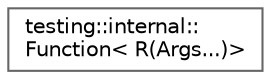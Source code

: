 digraph "Graphical Class Hierarchy"
{
 // LATEX_PDF_SIZE
  bgcolor="transparent";
  edge [fontname=Helvetica,fontsize=10,labelfontname=Helvetica,labelfontsize=10];
  node [fontname=Helvetica,fontsize=10,shape=box,height=0.2,width=0.4];
  rankdir="LR";
  Node0 [id="Node000000",label="testing::internal::\lFunction\< R(Args...)\>",height=0.2,width=0.4,color="grey40", fillcolor="white", style="filled",URL="$structtesting_1_1internal_1_1Function_3_01R_07Args_8_8_8_08_4.html",tooltip=" "];
}

